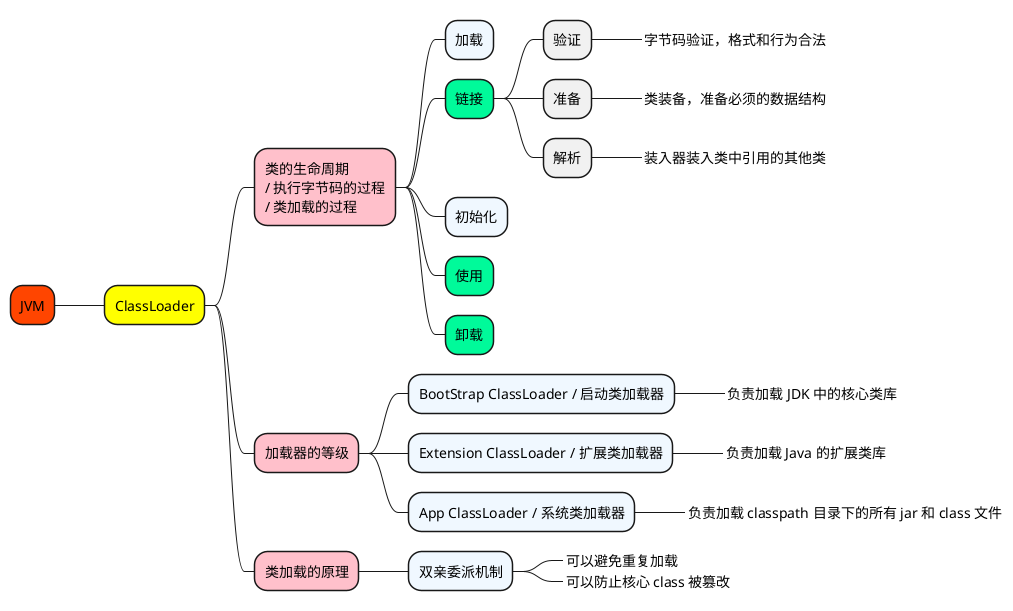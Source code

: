 @startmindmap

+[#OrangeRed] JVM

++[#yellow] ClassLoader

***[#Pink]:类的生命周期
/ 执行字节码的过程
/ 类加载的过程;
++++[#AliceBlue] 加载
++++[#MediumSpringGreen] 链接
+++++ 验证
++++++_ 字节码验证，格式和行为合法
+++++ 准备
++++++_ 类装备，准备必须的数据结构
+++++ 解析
++++++_ 装入器装入类中引用的其他类
++++[#AliceBlue] 初始化
++++[#MediumSpringGreen] 使用
++++[#MediumSpringGreen] 卸载


+++[#Pink]  加载器的等级
++++[#AliceBlue] BootStrap ClassLoader / 启动类加载器
+++++[#AliceBlue]_ 负责加载 JDK 中的核心类库
++++[#AliceBlue] Extension ClassLoader / 扩展类加载器
+++++[#AliceBlue]_ 负责加载 Java 的扩展类库
++++[#AliceBlue] App ClassLoader / 系统类加载器
+++++[#AliceBlue]_ 负责加载 classpath 目录下的所有 jar 和 class 文件


+++[#Pink]  类加载的原理
++++[#AliceBlue] 双亲委派机制
+++++[#AliceBlue]_ 可以避免重复加载
+++++[#AliceBlue]_ 可以防止核心 class 被篡改


@endmindmap